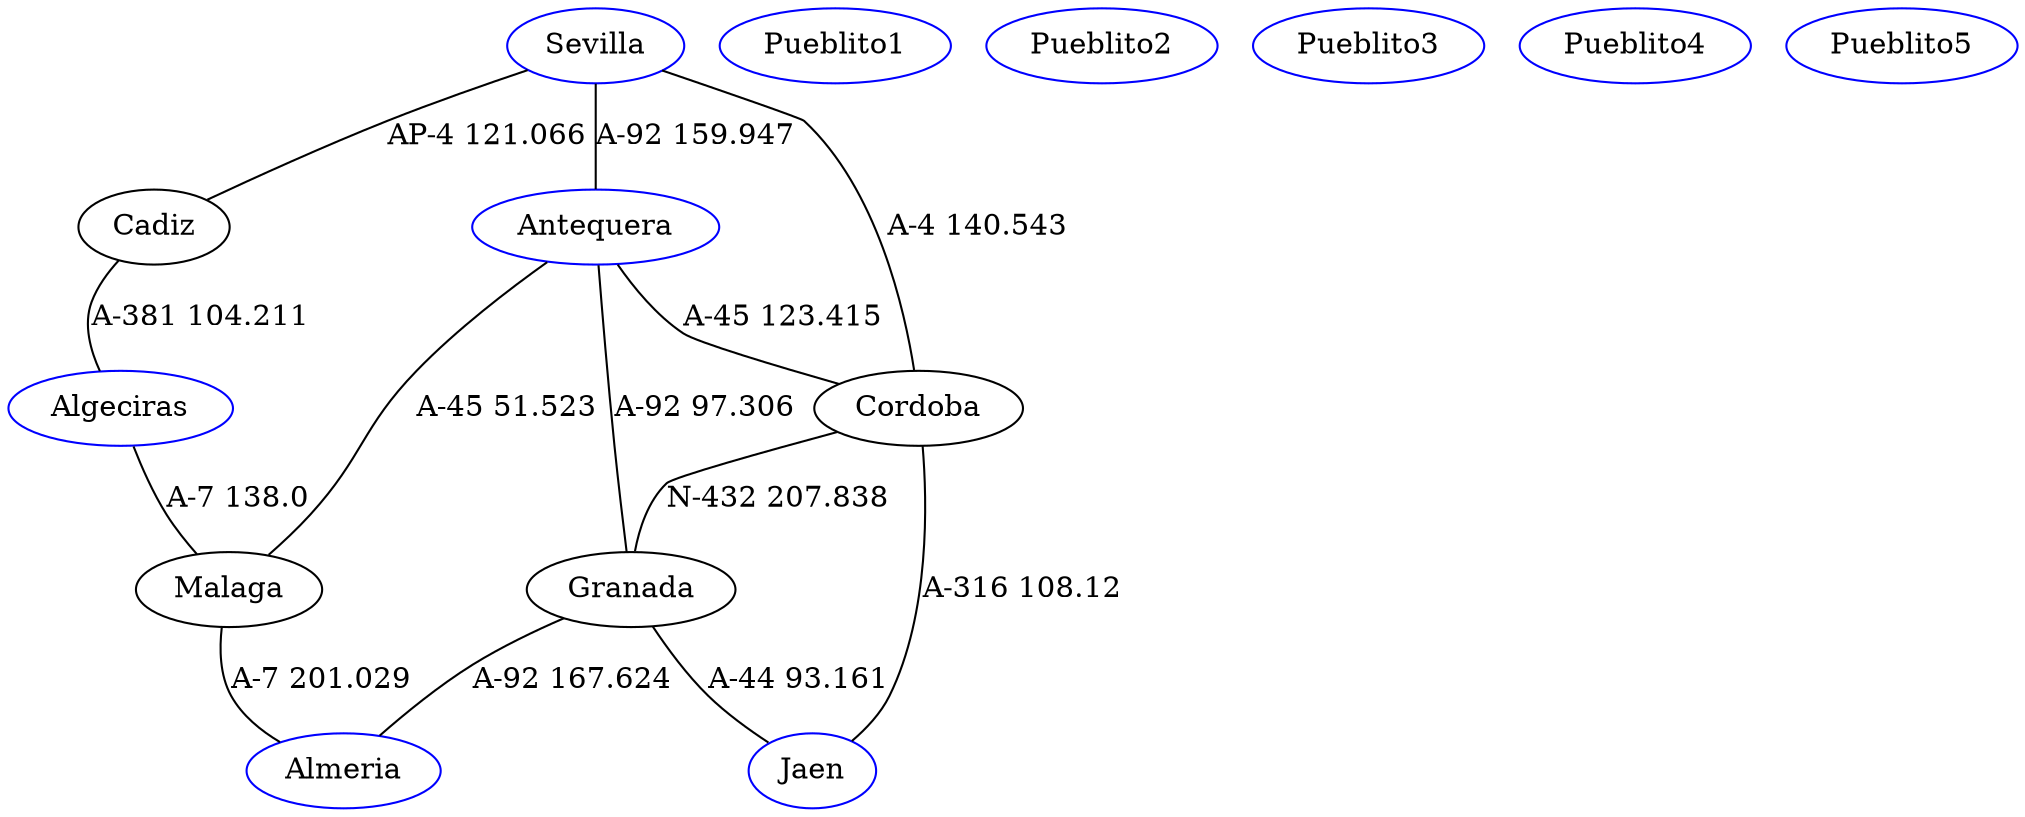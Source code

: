 strict graph G {
  1 [ color="blue" label="Sevilla" ];
  2 [ color="black" label="Granada" ];
  3 [ color="black" label="Cadiz" ];
  4 [ color="black" label="Cordoba" ];
  5 [ color="black" label="Malaga" ];
  6 [ color="blue" label="Antequera" ];
  7 [ color="blue" label="Almeria" ];
  8 [ color="blue" label="Jaen" ];
  9 [ color="blue" label="Algeciras" ];
  10 [ color="blue" label="Pueblito1" ];
  11 [ color="blue" label="Pueblito2" ];
  12 [ color="blue" label="Pueblito3" ];
  13 [ color="blue" label="Pueblito4" ];
  14 [ color="blue" label="Pueblito5" ];
  1 -- 4 [ color="black" label="A-4 140.543" ];
  1 -- 3 [ color="black" label="AP-4 121.066" ];
  1 -- 6 [ color="black" label="A-92 159.947" ];
  6 -- 2 [ color="black" label="A-92 97.306" ];
  6 -- 5 [ color="black" label="A-45 51.523" ];
  6 -- 4 [ color="black" label="A-45 123.415" ];
  5 -- 7 [ color="black" label="A-7 201.029" ];
  4 -- 8 [ color="black" label="A-316 108.12" ];
  4 -- 2 [ color="black" label="N-432 207.838" ];
  2 -- 7 [ color="black" label="A-92 167.624" ];
  2 -- 8 [ color="black" label="A-44 93.161" ];
  3 -- 9 [ color="black" label="A-381 104.211" ];
  9 -- 5 [ color="black" label="A-7 138.0" ];
}
